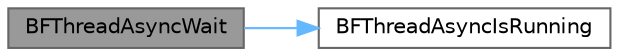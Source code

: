 digraph "BFThreadAsyncWait"
{
 // LATEX_PDF_SIZE
  bgcolor="transparent";
  edge [fontname=Helvetica,fontsize=10,labelfontname=Helvetica,labelfontsize=10];
  node [fontname=Helvetica,fontsize=10,shape=box,height=0.2,width=0.4];
  rankdir="LR";
  Node1 [id="Node000001",label="BFThreadAsyncWait",height=0.2,width=0.4,color="gray40", fillcolor="grey60", style="filled", fontcolor="black",tooltip=" "];
  Node1 -> Node2 [id="edge1_Node000001_Node000002",color="steelblue1",style="solid",tooltip=" "];
  Node2 [id="Node000002",label="BFThreadAsyncIsRunning",height=0.2,width=0.4,color="grey40", fillcolor="white", style="filled",URL="$d3/de7/thread_8c.html#a1c527f2732dfc5dd369d67b1c233a6a7",tooltip=" "];
}
